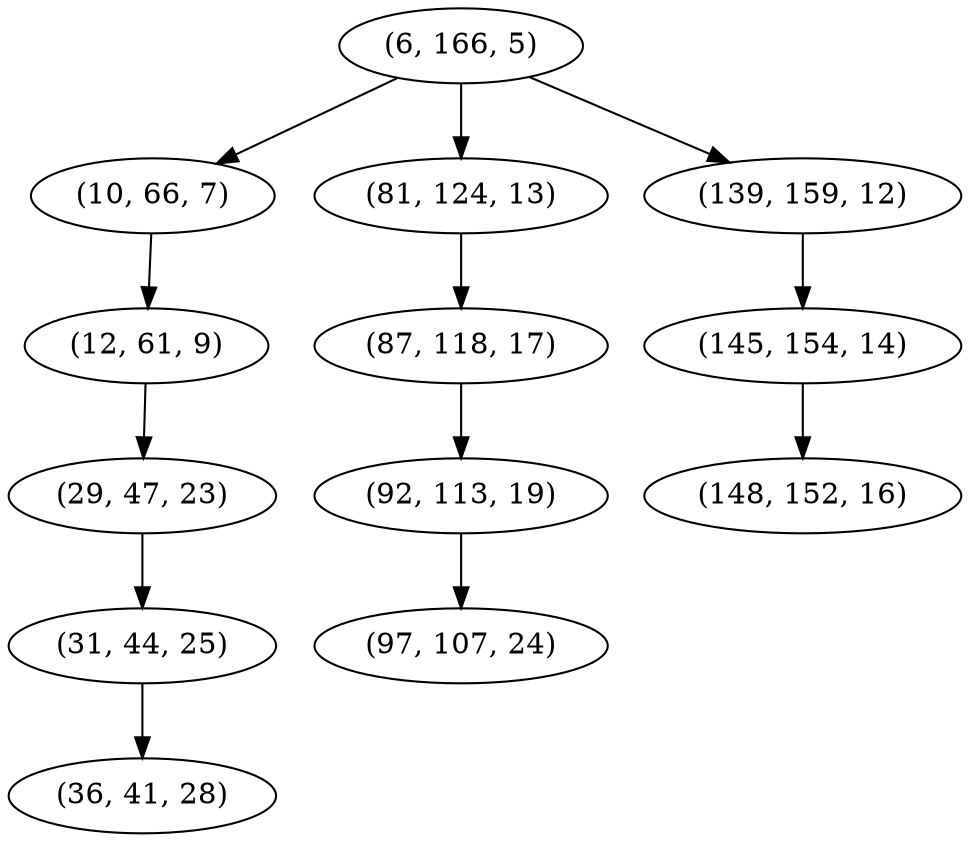 digraph tree {
    "(6, 166, 5)";
    "(10, 66, 7)";
    "(12, 61, 9)";
    "(29, 47, 23)";
    "(31, 44, 25)";
    "(36, 41, 28)";
    "(81, 124, 13)";
    "(87, 118, 17)";
    "(92, 113, 19)";
    "(97, 107, 24)";
    "(139, 159, 12)";
    "(145, 154, 14)";
    "(148, 152, 16)";
    "(6, 166, 5)" -> "(10, 66, 7)";
    "(6, 166, 5)" -> "(81, 124, 13)";
    "(6, 166, 5)" -> "(139, 159, 12)";
    "(10, 66, 7)" -> "(12, 61, 9)";
    "(12, 61, 9)" -> "(29, 47, 23)";
    "(29, 47, 23)" -> "(31, 44, 25)";
    "(31, 44, 25)" -> "(36, 41, 28)";
    "(81, 124, 13)" -> "(87, 118, 17)";
    "(87, 118, 17)" -> "(92, 113, 19)";
    "(92, 113, 19)" -> "(97, 107, 24)";
    "(139, 159, 12)" -> "(145, 154, 14)";
    "(145, 154, 14)" -> "(148, 152, 16)";
}
